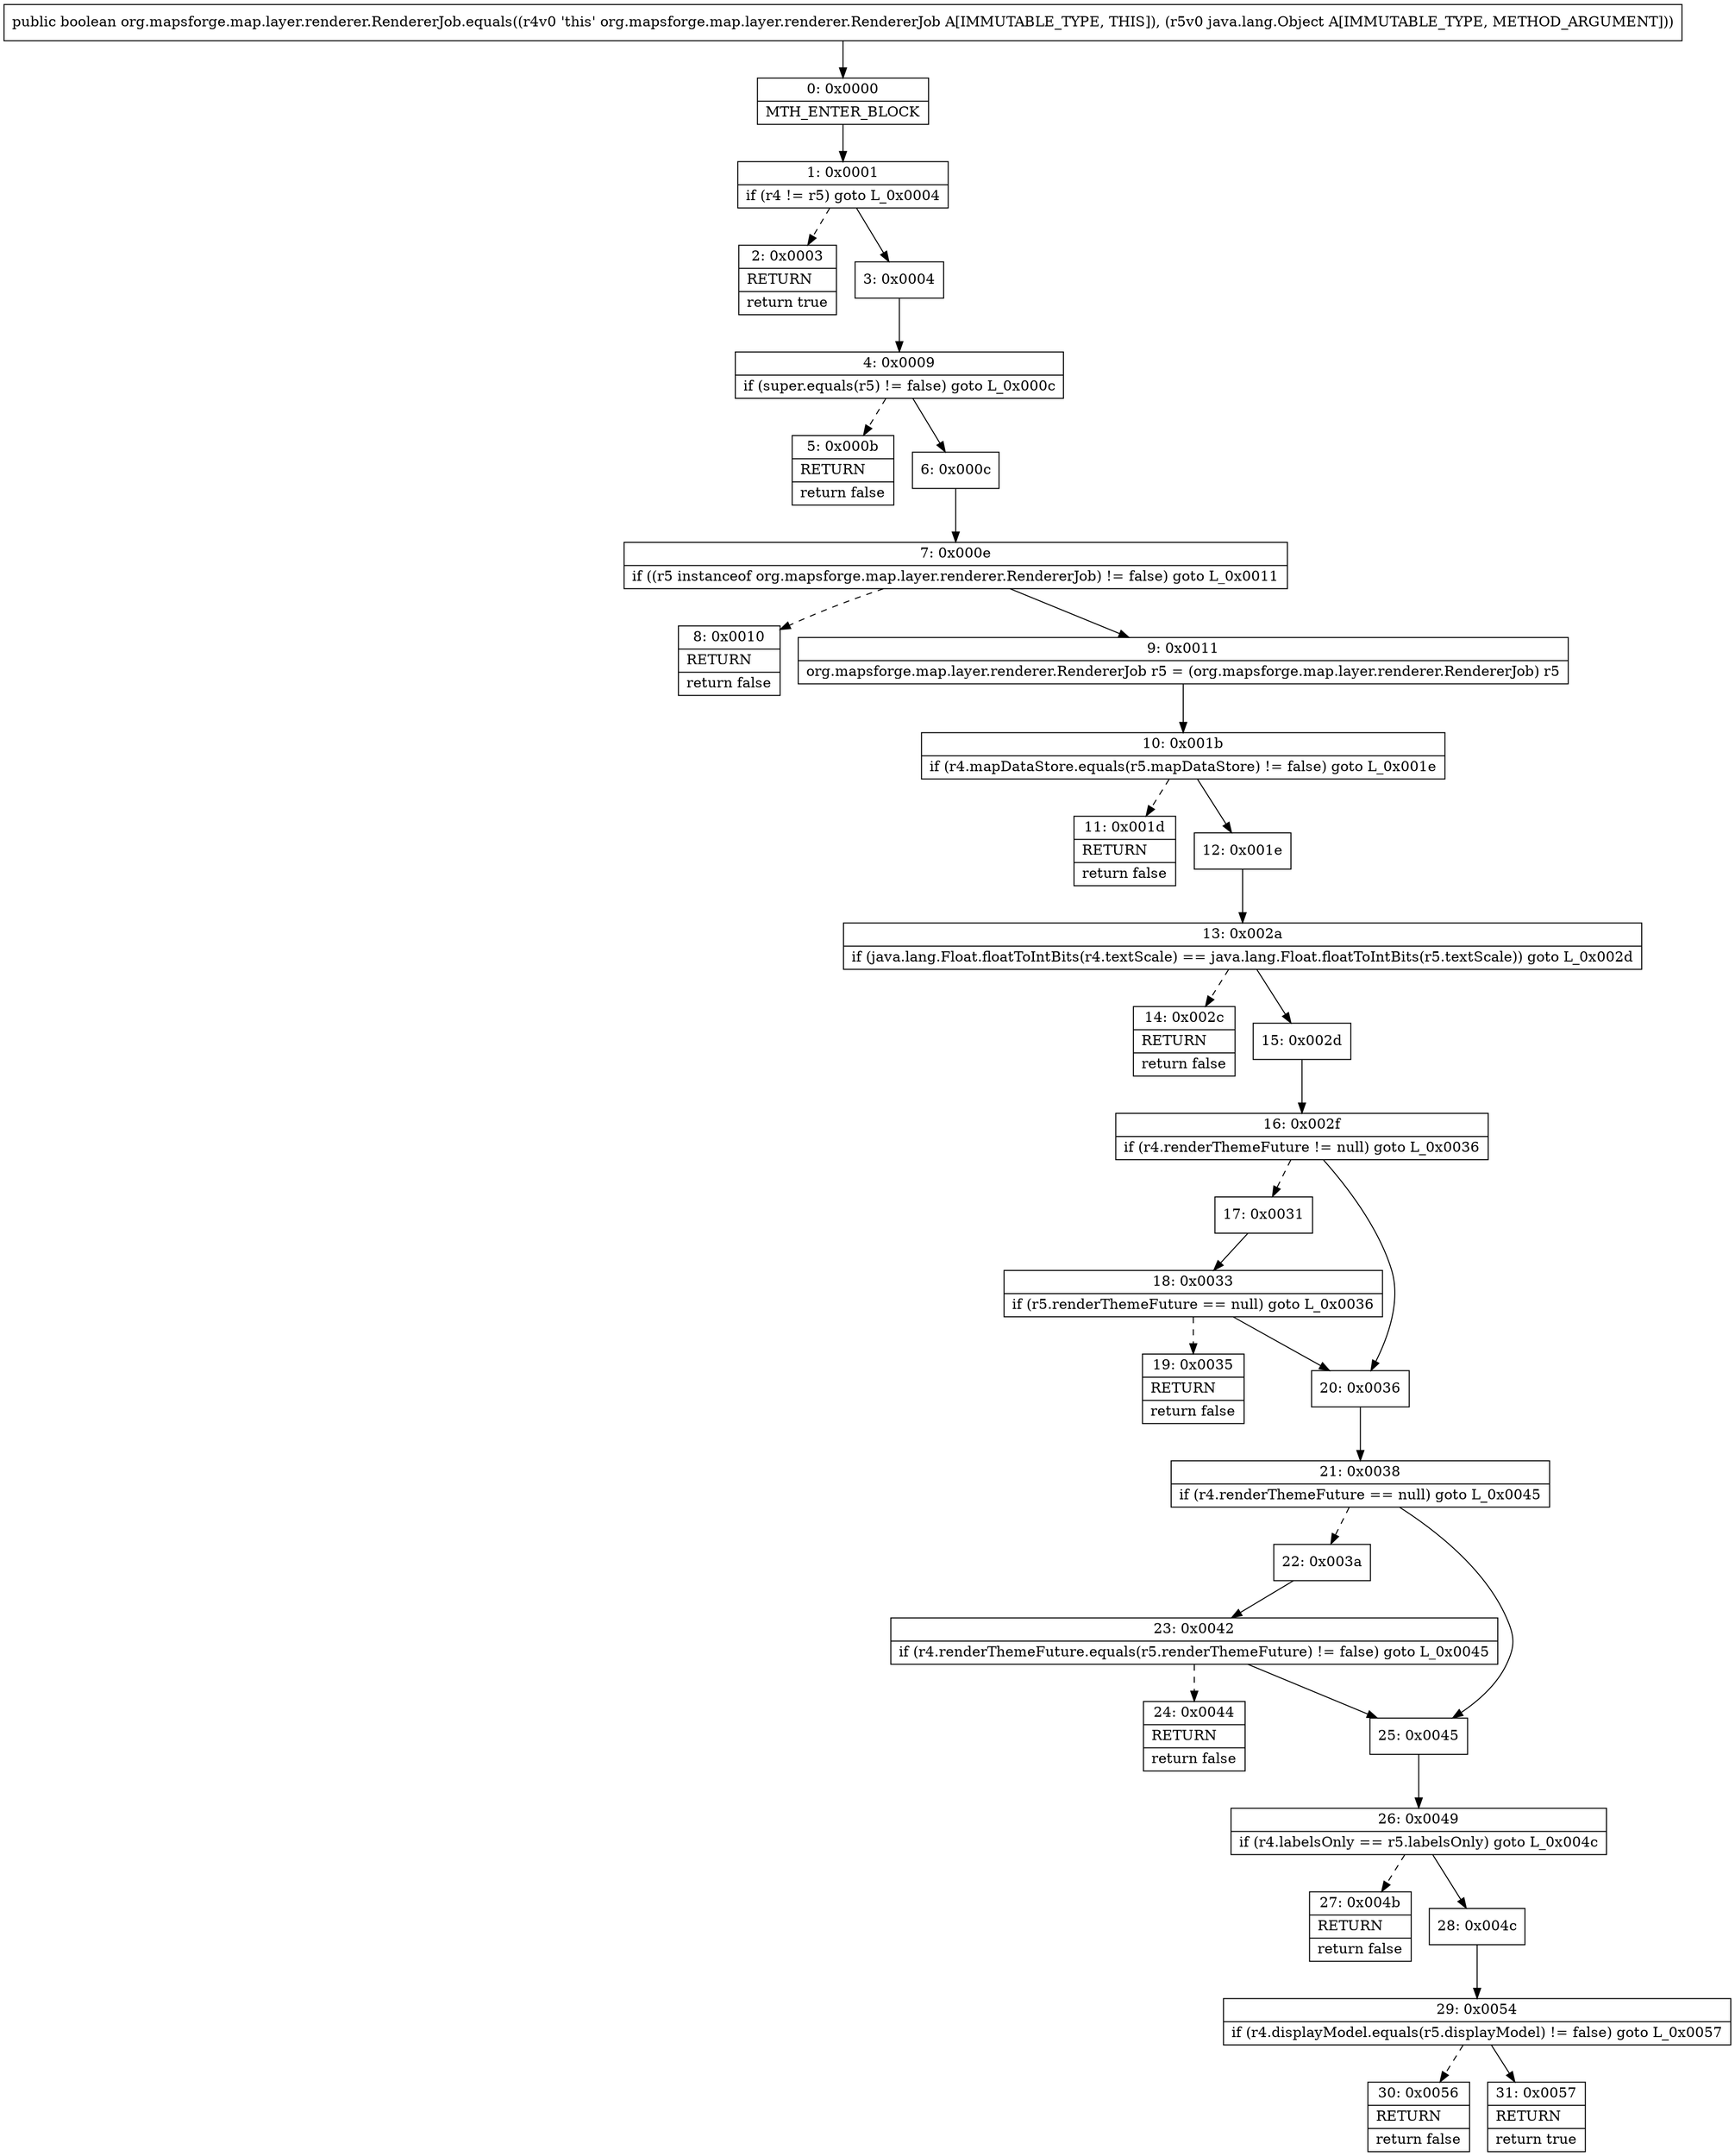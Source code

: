 digraph "CFG fororg.mapsforge.map.layer.renderer.RendererJob.equals(Ljava\/lang\/Object;)Z" {
Node_0 [shape=record,label="{0\:\ 0x0000|MTH_ENTER_BLOCK\l}"];
Node_1 [shape=record,label="{1\:\ 0x0001|if (r4 != r5) goto L_0x0004\l}"];
Node_2 [shape=record,label="{2\:\ 0x0003|RETURN\l|return true\l}"];
Node_3 [shape=record,label="{3\:\ 0x0004}"];
Node_4 [shape=record,label="{4\:\ 0x0009|if (super.equals(r5) != false) goto L_0x000c\l}"];
Node_5 [shape=record,label="{5\:\ 0x000b|RETURN\l|return false\l}"];
Node_6 [shape=record,label="{6\:\ 0x000c}"];
Node_7 [shape=record,label="{7\:\ 0x000e|if ((r5 instanceof org.mapsforge.map.layer.renderer.RendererJob) != false) goto L_0x0011\l}"];
Node_8 [shape=record,label="{8\:\ 0x0010|RETURN\l|return false\l}"];
Node_9 [shape=record,label="{9\:\ 0x0011|org.mapsforge.map.layer.renderer.RendererJob r5 = (org.mapsforge.map.layer.renderer.RendererJob) r5\l}"];
Node_10 [shape=record,label="{10\:\ 0x001b|if (r4.mapDataStore.equals(r5.mapDataStore) != false) goto L_0x001e\l}"];
Node_11 [shape=record,label="{11\:\ 0x001d|RETURN\l|return false\l}"];
Node_12 [shape=record,label="{12\:\ 0x001e}"];
Node_13 [shape=record,label="{13\:\ 0x002a|if (java.lang.Float.floatToIntBits(r4.textScale) == java.lang.Float.floatToIntBits(r5.textScale)) goto L_0x002d\l}"];
Node_14 [shape=record,label="{14\:\ 0x002c|RETURN\l|return false\l}"];
Node_15 [shape=record,label="{15\:\ 0x002d}"];
Node_16 [shape=record,label="{16\:\ 0x002f|if (r4.renderThemeFuture != null) goto L_0x0036\l}"];
Node_17 [shape=record,label="{17\:\ 0x0031}"];
Node_18 [shape=record,label="{18\:\ 0x0033|if (r5.renderThemeFuture == null) goto L_0x0036\l}"];
Node_19 [shape=record,label="{19\:\ 0x0035|RETURN\l|return false\l}"];
Node_20 [shape=record,label="{20\:\ 0x0036}"];
Node_21 [shape=record,label="{21\:\ 0x0038|if (r4.renderThemeFuture == null) goto L_0x0045\l}"];
Node_22 [shape=record,label="{22\:\ 0x003a}"];
Node_23 [shape=record,label="{23\:\ 0x0042|if (r4.renderThemeFuture.equals(r5.renderThemeFuture) != false) goto L_0x0045\l}"];
Node_24 [shape=record,label="{24\:\ 0x0044|RETURN\l|return false\l}"];
Node_25 [shape=record,label="{25\:\ 0x0045}"];
Node_26 [shape=record,label="{26\:\ 0x0049|if (r4.labelsOnly == r5.labelsOnly) goto L_0x004c\l}"];
Node_27 [shape=record,label="{27\:\ 0x004b|RETURN\l|return false\l}"];
Node_28 [shape=record,label="{28\:\ 0x004c}"];
Node_29 [shape=record,label="{29\:\ 0x0054|if (r4.displayModel.equals(r5.displayModel) != false) goto L_0x0057\l}"];
Node_30 [shape=record,label="{30\:\ 0x0056|RETURN\l|return false\l}"];
Node_31 [shape=record,label="{31\:\ 0x0057|RETURN\l|return true\l}"];
MethodNode[shape=record,label="{public boolean org.mapsforge.map.layer.renderer.RendererJob.equals((r4v0 'this' org.mapsforge.map.layer.renderer.RendererJob A[IMMUTABLE_TYPE, THIS]), (r5v0 java.lang.Object A[IMMUTABLE_TYPE, METHOD_ARGUMENT])) }"];
MethodNode -> Node_0;
Node_0 -> Node_1;
Node_1 -> Node_2[style=dashed];
Node_1 -> Node_3;
Node_3 -> Node_4;
Node_4 -> Node_5[style=dashed];
Node_4 -> Node_6;
Node_6 -> Node_7;
Node_7 -> Node_8[style=dashed];
Node_7 -> Node_9;
Node_9 -> Node_10;
Node_10 -> Node_11[style=dashed];
Node_10 -> Node_12;
Node_12 -> Node_13;
Node_13 -> Node_14[style=dashed];
Node_13 -> Node_15;
Node_15 -> Node_16;
Node_16 -> Node_17[style=dashed];
Node_16 -> Node_20;
Node_17 -> Node_18;
Node_18 -> Node_19[style=dashed];
Node_18 -> Node_20;
Node_20 -> Node_21;
Node_21 -> Node_22[style=dashed];
Node_21 -> Node_25;
Node_22 -> Node_23;
Node_23 -> Node_24[style=dashed];
Node_23 -> Node_25;
Node_25 -> Node_26;
Node_26 -> Node_27[style=dashed];
Node_26 -> Node_28;
Node_28 -> Node_29;
Node_29 -> Node_30[style=dashed];
Node_29 -> Node_31;
}

